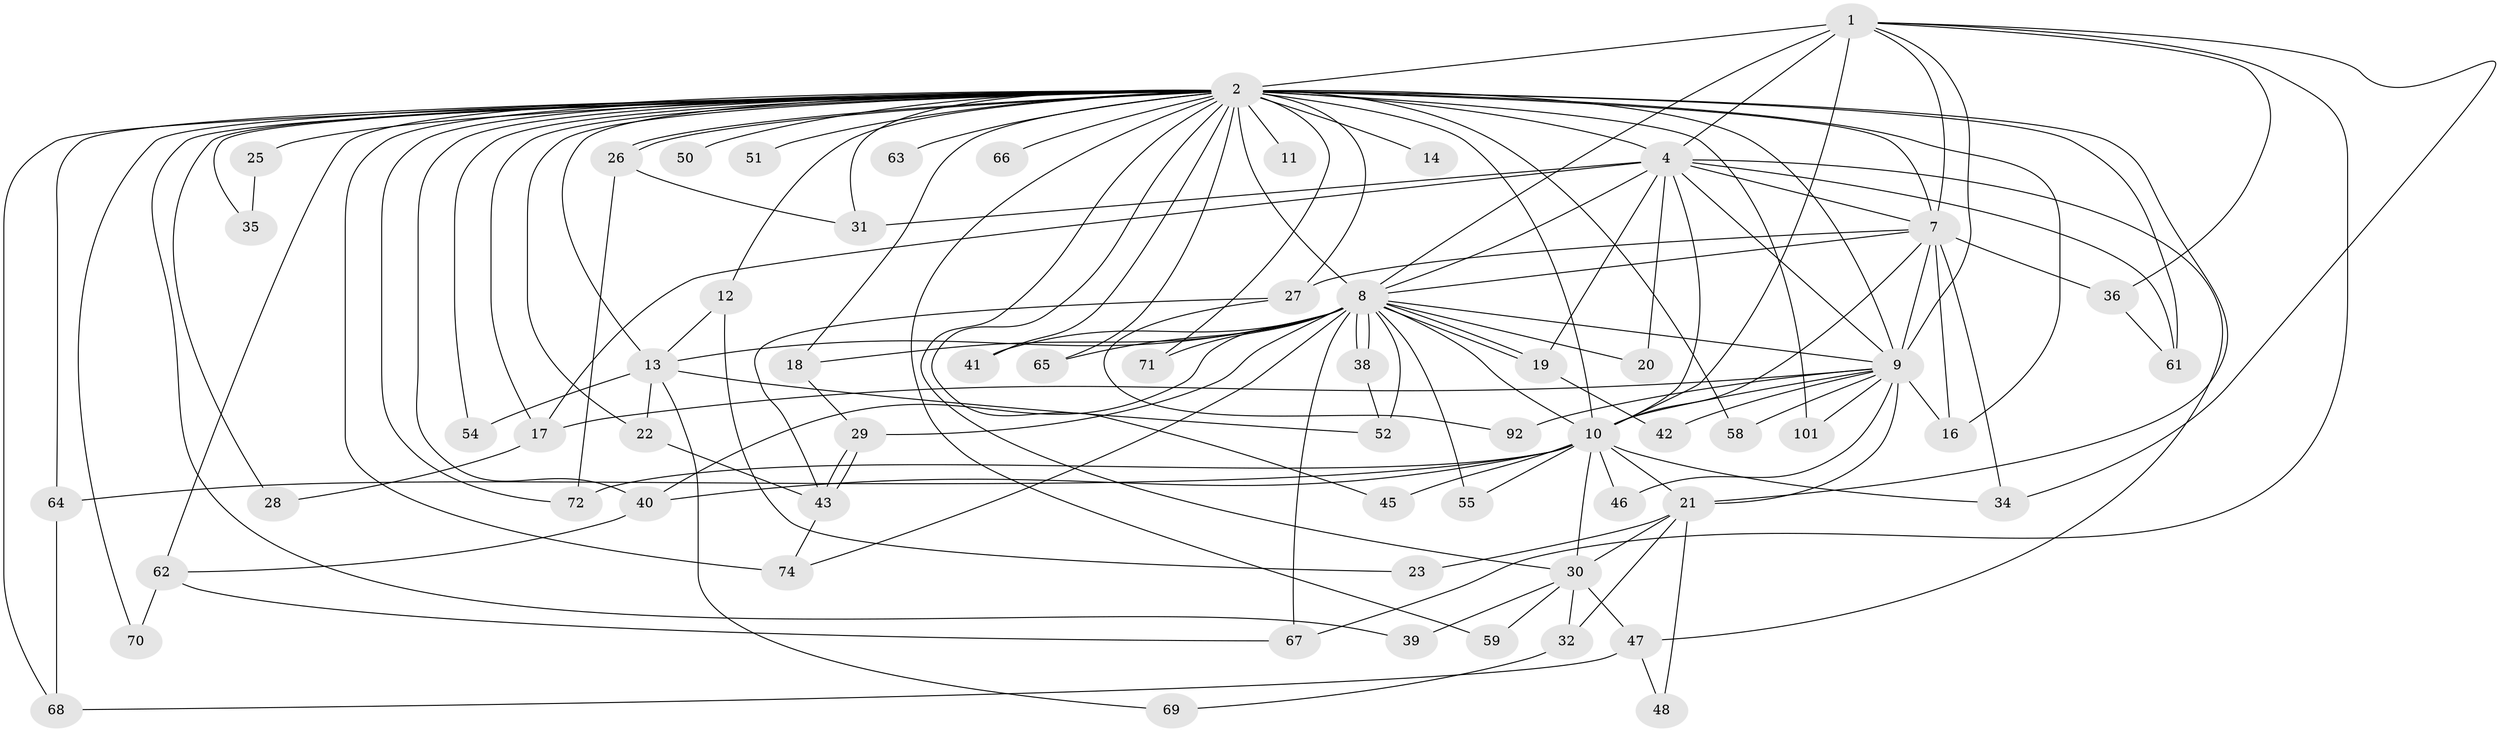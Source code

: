 // original degree distribution, {12: 0.009615384615384616, 26: 0.009615384615384616, 30: 0.009615384615384616, 16: 0.019230769230769232, 21: 0.009615384615384616, 28: 0.019230769230769232, 14: 0.009615384615384616, 20: 0.009615384615384616, 2: 0.5384615384615384, 4: 0.125, 6: 0.019230769230769232, 3: 0.19230769230769232, 7: 0.019230769230769232, 5: 0.009615384615384616}
// Generated by graph-tools (version 1.1) at 2025/17/03/04/25 18:17:27]
// undirected, 62 vertices, 140 edges
graph export_dot {
graph [start="1"]
  node [color=gray90,style=filled];
  1;
  2 [super="+57+83+102+79+84+85+86+3+56+5"];
  4 [super="+37+104+76"];
  7 [super="+91"];
  8;
  9 [super="+15"];
  10 [super="+53"];
  11;
  12;
  13 [super="+33"];
  14;
  16 [super="+24"];
  17 [super="+80"];
  18;
  19;
  20;
  21;
  22;
  23;
  25;
  26;
  27;
  28;
  29;
  30 [super="+82"];
  31;
  32;
  34 [super="+49"];
  35;
  36;
  38;
  39;
  40;
  41;
  42;
  43 [super="+97+44"];
  45;
  46;
  47;
  48;
  50;
  51;
  52;
  54;
  55;
  58;
  59;
  61;
  62;
  63;
  64;
  65;
  66;
  67 [super="+103"];
  68 [super="+81"];
  69;
  70;
  71;
  72 [super="+98"];
  74 [super="+95+96"];
  92;
  101;
  1 -- 2 [weight=4];
  1 -- 4;
  1 -- 7;
  1 -- 8;
  1 -- 9;
  1 -- 10;
  1 -- 36;
  1 -- 67;
  1 -- 34;
  2 -- 4 [weight=5];
  2 -- 7 [weight=5];
  2 -- 8 [weight=6];
  2 -- 9 [weight=6];
  2 -- 10 [weight=7];
  2 -- 25 [weight=2];
  2 -- 26;
  2 -- 26;
  2 -- 50 [weight=2];
  2 -- 59;
  2 -- 62;
  2 -- 63 [weight=2];
  2 -- 66 [weight=2];
  2 -- 40;
  2 -- 61 [weight=2];
  2 -- 11 [weight=2];
  2 -- 12;
  2 -- 74 [weight=2];
  2 -- 14 [weight=2];
  2 -- 16 [weight=3];
  2 -- 17 [weight=2];
  2 -- 18;
  2 -- 28;
  2 -- 39;
  2 -- 45;
  2 -- 13 [weight=2];
  2 -- 21;
  2 -- 22;
  2 -- 27;
  2 -- 30;
  2 -- 31;
  2 -- 35;
  2 -- 41;
  2 -- 51 [weight=2];
  2 -- 54;
  2 -- 58;
  2 -- 64;
  2 -- 65;
  2 -- 68;
  2 -- 70;
  2 -- 71;
  2 -- 72;
  2 -- 101;
  4 -- 7;
  4 -- 8;
  4 -- 9;
  4 -- 10;
  4 -- 20;
  4 -- 47;
  4 -- 17;
  4 -- 31;
  4 -- 61;
  4 -- 19;
  7 -- 8;
  7 -- 9;
  7 -- 10;
  7 -- 16;
  7 -- 34;
  7 -- 36;
  7 -- 27;
  8 -- 9 [weight=2];
  8 -- 10;
  8 -- 13;
  8 -- 18;
  8 -- 19;
  8 -- 19;
  8 -- 20;
  8 -- 29;
  8 -- 38;
  8 -- 38;
  8 -- 40;
  8 -- 41;
  8 -- 52;
  8 -- 55;
  8 -- 65;
  8 -- 67;
  8 -- 71;
  8 -- 74;
  9 -- 10;
  9 -- 21;
  9 -- 46;
  9 -- 92;
  9 -- 101;
  9 -- 16;
  9 -- 17;
  9 -- 58;
  9 -- 42;
  10 -- 34;
  10 -- 40;
  10 -- 45;
  10 -- 46;
  10 -- 55;
  10 -- 64;
  10 -- 72;
  10 -- 30;
  10 -- 21;
  12 -- 23;
  12 -- 13;
  13 -- 22;
  13 -- 54;
  13 -- 69;
  13 -- 52;
  17 -- 28;
  18 -- 29;
  19 -- 42;
  21 -- 23;
  21 -- 30;
  21 -- 32;
  21 -- 48;
  22 -- 43;
  25 -- 35;
  26 -- 31;
  26 -- 72;
  27 -- 92;
  27 -- 43;
  29 -- 43;
  29 -- 43;
  30 -- 32;
  30 -- 39;
  30 -- 47;
  30 -- 59;
  32 -- 69;
  36 -- 61;
  38 -- 52;
  40 -- 62;
  43 -- 74;
  47 -- 48;
  47 -- 68;
  62 -- 67;
  62 -- 70;
  64 -- 68;
}
